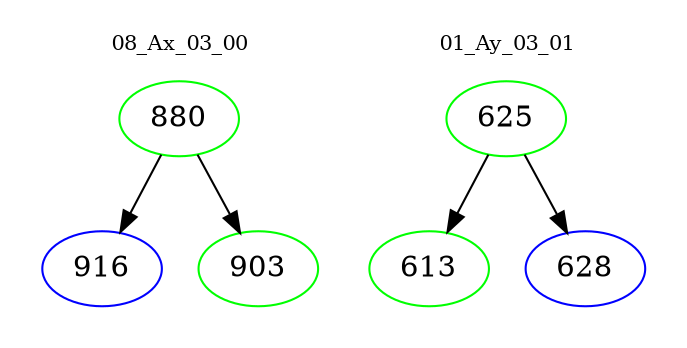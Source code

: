 digraph{
subgraph cluster_0 {
color = white
label = "08_Ax_03_00";
fontsize=10;
T0_880 [label="880", color="green"]
T0_880 -> T0_916 [color="black"]
T0_916 [label="916", color="blue"]
T0_880 -> T0_903 [color="black"]
T0_903 [label="903", color="green"]
}
subgraph cluster_1 {
color = white
label = "01_Ay_03_01";
fontsize=10;
T1_625 [label="625", color="green"]
T1_625 -> T1_613 [color="black"]
T1_613 [label="613", color="green"]
T1_625 -> T1_628 [color="black"]
T1_628 [label="628", color="blue"]
}
}
